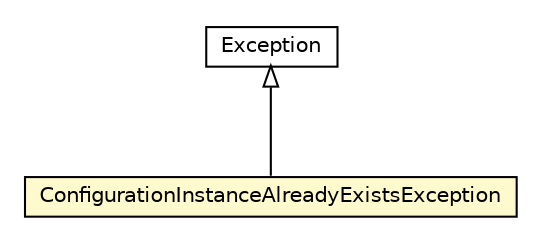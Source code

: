 #!/usr/local/bin/dot
#
# Class diagram 
# Generated by UMLGraph version R5_6-24-gf6e263 (http://www.umlgraph.org/)
#

digraph G {
	edge [fontname="Helvetica",fontsize=10,labelfontname="Helvetica",labelfontsize=10];
	node [fontname="Helvetica",fontsize=10,shape=plaintext];
	nodesep=0.25;
	ranksep=0.5;
	// org.universAAL.tools.ucc.configuration.exception.ConfigurationInstanceAlreadyExistsException
	c2836201 [label=<<table title="org.universAAL.tools.ucc.configuration.exception.ConfigurationInstanceAlreadyExistsException" border="0" cellborder="1" cellspacing="0" cellpadding="2" port="p" bgcolor="lemonChiffon" href="./ConfigurationInstanceAlreadyExistsException.html">
		<tr><td><table border="0" cellspacing="0" cellpadding="1">
<tr><td align="center" balign="center"> ConfigurationInstanceAlreadyExistsException </td></tr>
		</table></td></tr>
		</table>>, URL="./ConfigurationInstanceAlreadyExistsException.html", fontname="Helvetica", fontcolor="black", fontsize=10.0];
	//org.universAAL.tools.ucc.configuration.exception.ConfigurationInstanceAlreadyExistsException extends java.lang.Exception
	c2836288:p -> c2836201:p [dir=back,arrowtail=empty];
	// java.lang.Exception
	c2836288 [label=<<table title="java.lang.Exception" border="0" cellborder="1" cellspacing="0" cellpadding="2" port="p" href="http://java.sun.com/j2se/1.4.2/docs/api/java/lang/Exception.html">
		<tr><td><table border="0" cellspacing="0" cellpadding="1">
<tr><td align="center" balign="center"> Exception </td></tr>
		</table></td></tr>
		</table>>, URL="http://java.sun.com/j2se/1.4.2/docs/api/java/lang/Exception.html", fontname="Helvetica", fontcolor="black", fontsize=10.0];
}

